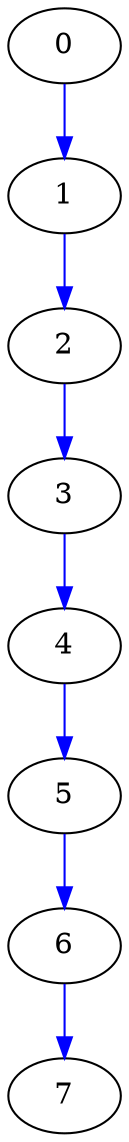 digraph {
  0 [label="0", color=black];
  7 [label="7", color=black];
  6 -> 7 [label="", color=blue];
  2 [label="2", color=black];
  1 -> 2 [label="", color=blue];
  4 [label="4", color=black];
  3 -> 4 [label="", color=blue];
  6 [label="6", color=black];
  5 -> 6 [label="", color=blue];
  1 [label="1", color=black];
  0 -> 1 [label="", color=blue];
  3 [label="3", color=black];
  2 -> 3 [label="", color=blue];
  5 [label="5", color=black];
  4 -> 5 [label="", color=blue];
}
